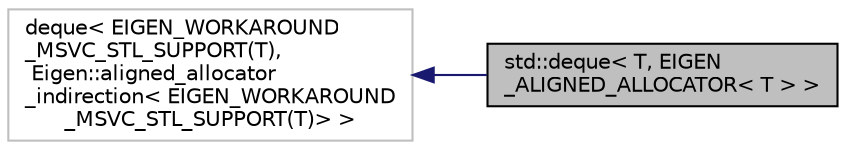 digraph "std::deque&lt; T, EIGEN_ALIGNED_ALLOCATOR&lt; T &gt; &gt;"
{
  edge [fontname="Helvetica",fontsize="10",labelfontname="Helvetica",labelfontsize="10"];
  node [fontname="Helvetica",fontsize="10",shape=record];
  rankdir="LR";
  Node1 [label="std::deque\< T, EIGEN\l_ALIGNED_ALLOCATOR\< T \> \>",height=0.2,width=0.4,color="black", fillcolor="grey75", style="filled" fontcolor="black"];
  Node2 -> Node1 [dir="back",color="midnightblue",fontsize="10",style="solid",fontname="Helvetica"];
  Node2 [label="deque\< EIGEN_WORKAROUND\l_MSVC_STL_SUPPORT(T),\l Eigen::aligned_allocator\l_indirection\< EIGEN_WORKAROUND\l_MSVC_STL_SUPPORT(T)\> \>",height=0.2,width=0.4,color="grey75", fillcolor="white", style="filled"];
}
